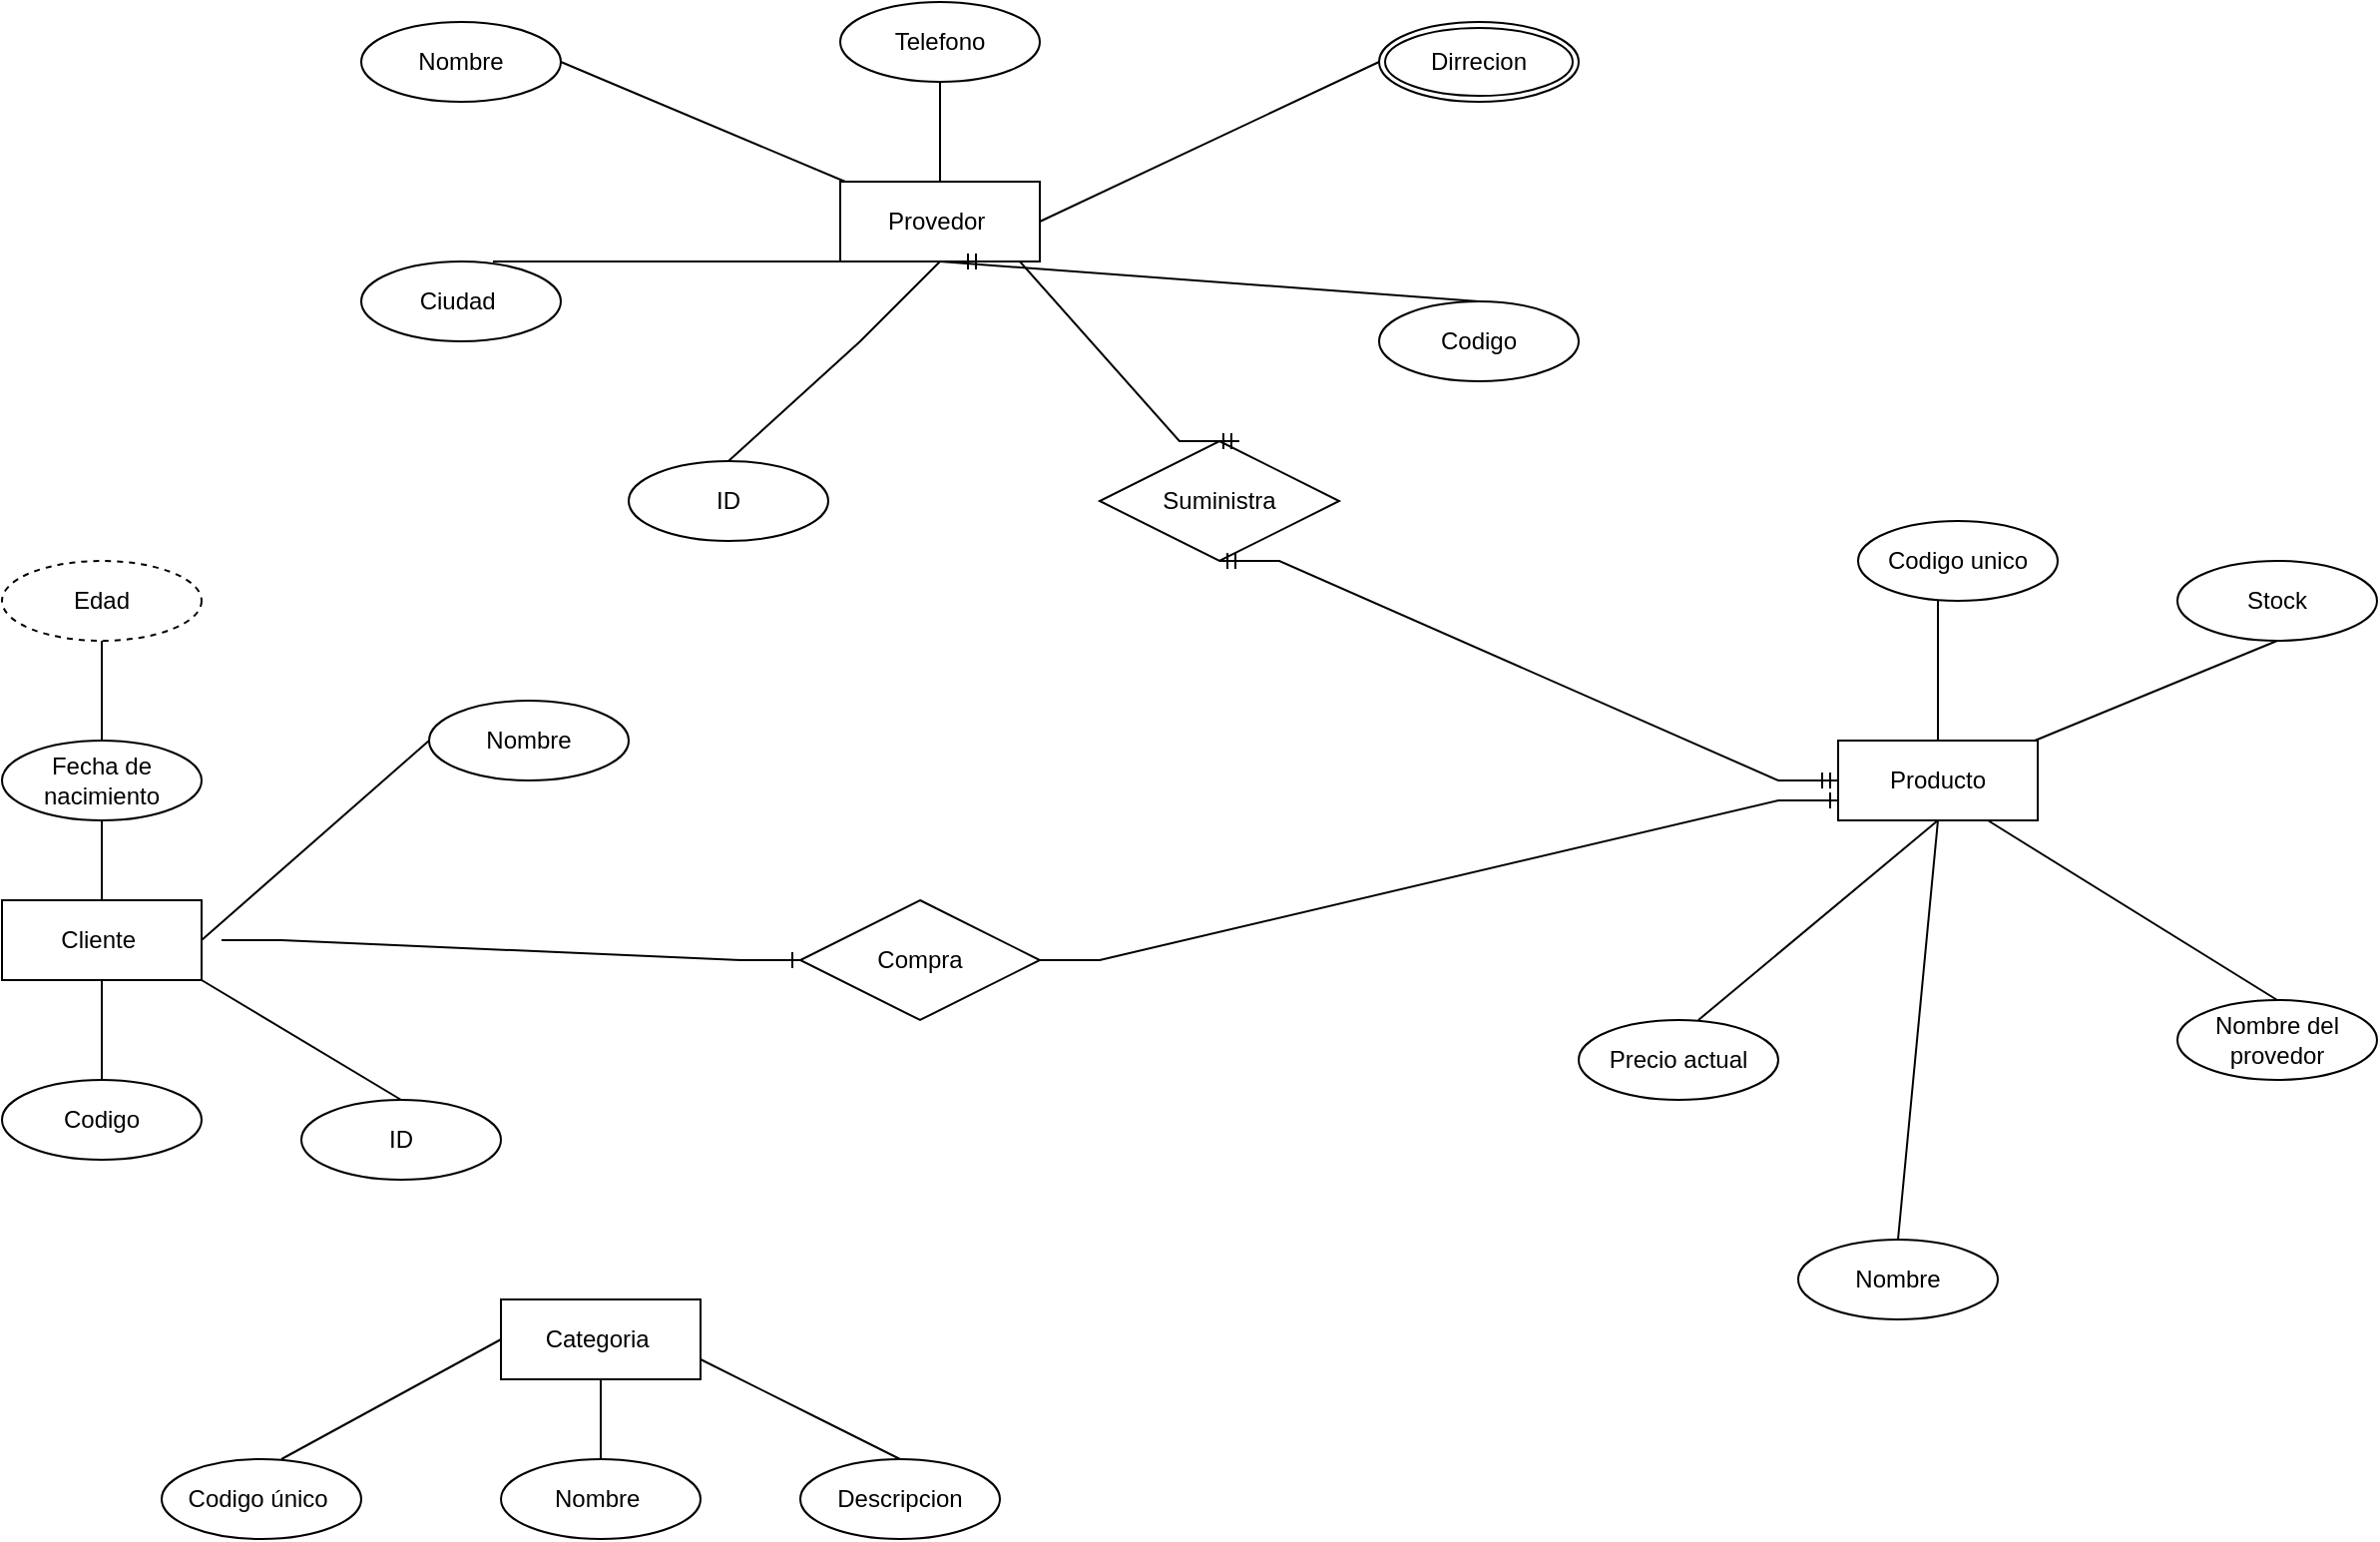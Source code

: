 <mxfile version="28.1.0">
  <diagram name="Página-1" id="oNXKOzVI4zQyK1Gj1o2h">
    <mxGraphModel dx="852" dy="1606" grid="1" gridSize="10" guides="1" tooltips="1" connect="1" arrows="1" fold="1" page="1" pageScale="1" pageWidth="827" pageHeight="1169" math="0" shadow="0">
      <root>
        <mxCell id="bZuBxN4-7xwh26Q07MRZ-0" />
        <mxCell id="bZuBxN4-7xwh26Q07MRZ-1" parent="bZuBxN4-7xwh26Q07MRZ-0" />
        <mxCell id="bjYPzdhpzL-SFKF2sNc7-6" value="Nombre" style="ellipse;whiteSpace=wrap;html=1;align=center;" parent="bZuBxN4-7xwh26Q07MRZ-1" vertex="1">
          <mxGeometry x="214" y="60" width="100" height="40" as="geometry" />
        </mxCell>
        <mxCell id="bjYPzdhpzL-SFKF2sNc7-3" value="Cliente&amp;nbsp;" style="whiteSpace=wrap;html=1;align=center;" parent="bZuBxN4-7xwh26Q07MRZ-1" vertex="1">
          <mxGeometry y="160" width="100" height="40" as="geometry" />
        </mxCell>
        <mxCell id="bjYPzdhpzL-SFKF2sNc7-4" value="Provedor&amp;nbsp;" style="whiteSpace=wrap;html=1;align=center;" parent="bZuBxN4-7xwh26Q07MRZ-1" vertex="1">
          <mxGeometry x="420" y="-200" width="100" height="40" as="geometry" />
        </mxCell>
        <mxCell id="bjYPzdhpzL-SFKF2sNc7-7" value="Fecha de nacimiento" style="ellipse;whiteSpace=wrap;html=1;align=center;" parent="bZuBxN4-7xwh26Q07MRZ-1" vertex="1">
          <mxGeometry y="80" width="100" height="40" as="geometry" />
        </mxCell>
        <mxCell id="bjYPzdhpzL-SFKF2sNc7-8" value="Edad" style="ellipse;whiteSpace=wrap;html=1;align=center;dashed=1;" parent="bZuBxN4-7xwh26Q07MRZ-1" vertex="1">
          <mxGeometry y="-10" width="100" height="40" as="geometry" />
        </mxCell>
        <mxCell id="bjYPzdhpzL-SFKF2sNc7-9" value="Codigo" style="ellipse;whiteSpace=wrap;html=1;align=center;" parent="bZuBxN4-7xwh26Q07MRZ-1" vertex="1">
          <mxGeometry y="250" width="100" height="40" as="geometry" />
        </mxCell>
        <mxCell id="bjYPzdhpzL-SFKF2sNc7-11" value="ID" style="ellipse;whiteSpace=wrap;html=1;align=center;" parent="bZuBxN4-7xwh26Q07MRZ-1" vertex="1">
          <mxGeometry x="150" y="260" width="100" height="40" as="geometry" />
        </mxCell>
        <mxCell id="bjYPzdhpzL-SFKF2sNc7-13" value="ID" style="ellipse;whiteSpace=wrap;html=1;align=center;" parent="bZuBxN4-7xwh26Q07MRZ-1" vertex="1">
          <mxGeometry x="314" y="-60" width="100" height="40" as="geometry" />
        </mxCell>
        <mxCell id="bjYPzdhpzL-SFKF2sNc7-14" value="Nombre" style="ellipse;whiteSpace=wrap;html=1;align=center;" parent="bZuBxN4-7xwh26Q07MRZ-1" vertex="1">
          <mxGeometry x="180" y="-280" width="100" height="40" as="geometry" />
        </mxCell>
        <mxCell id="bjYPzdhpzL-SFKF2sNc7-15" value="Codigo" style="ellipse;whiteSpace=wrap;html=1;align=center;" parent="bZuBxN4-7xwh26Q07MRZ-1" vertex="1">
          <mxGeometry x="690" y="-140" width="100" height="40" as="geometry" />
        </mxCell>
        <mxCell id="nIcvdX-K9WqGcsylBkkt-0" value="Ciudad&amp;nbsp;" style="ellipse;whiteSpace=wrap;html=1;align=center;" vertex="1" parent="bZuBxN4-7xwh26Q07MRZ-1">
          <mxGeometry x="180" y="-160" width="100" height="40" as="geometry" />
        </mxCell>
        <mxCell id="nIcvdX-K9WqGcsylBkkt-1" value="Telefono" style="ellipse;whiteSpace=wrap;html=1;align=center;" vertex="1" parent="bZuBxN4-7xwh26Q07MRZ-1">
          <mxGeometry x="420" y="-290" width="100" height="40" as="geometry" />
        </mxCell>
        <mxCell id="nIcvdX-K9WqGcsylBkkt-2" value="Dirrecion" style="ellipse;shape=doubleEllipse;margin=3;whiteSpace=wrap;html=1;align=center;" vertex="1" parent="bZuBxN4-7xwh26Q07MRZ-1">
          <mxGeometry x="690" y="-280" width="100" height="40" as="geometry" />
        </mxCell>
        <mxCell id="nIcvdX-K9WqGcsylBkkt-3" value="Precio actual" style="ellipse;whiteSpace=wrap;html=1;align=center;" vertex="1" parent="bZuBxN4-7xwh26Q07MRZ-1">
          <mxGeometry x="790" y="220" width="100" height="40" as="geometry" />
        </mxCell>
        <mxCell id="nIcvdX-K9WqGcsylBkkt-4" value="Nombre" style="ellipse;whiteSpace=wrap;html=1;align=center;" vertex="1" parent="bZuBxN4-7xwh26Q07MRZ-1">
          <mxGeometry x="900" y="330" width="100" height="40" as="geometry" />
        </mxCell>
        <mxCell id="nIcvdX-K9WqGcsylBkkt-5" value="Codigo unico" style="ellipse;whiteSpace=wrap;html=1;align=center;" vertex="1" parent="bZuBxN4-7xwh26Q07MRZ-1">
          <mxGeometry x="930" y="-30" width="100" height="40" as="geometry" />
        </mxCell>
        <mxCell id="nIcvdX-K9WqGcsylBkkt-6" value="Nombre del provedor" style="ellipse;whiteSpace=wrap;html=1;align=center;" vertex="1" parent="bZuBxN4-7xwh26Q07MRZ-1">
          <mxGeometry x="1090" y="210" width="100" height="40" as="geometry" />
        </mxCell>
        <mxCell id="nIcvdX-K9WqGcsylBkkt-7" value="Stock" style="ellipse;whiteSpace=wrap;html=1;align=center;" vertex="1" parent="bZuBxN4-7xwh26Q07MRZ-1">
          <mxGeometry x="1090" y="-10" width="100" height="40" as="geometry" />
        </mxCell>
        <mxCell id="nIcvdX-K9WqGcsylBkkt-8" value="Categoria&amp;nbsp;" style="whiteSpace=wrap;html=1;align=center;" vertex="1" parent="bZuBxN4-7xwh26Q07MRZ-1">
          <mxGeometry x="250" y="360" width="100" height="40" as="geometry" />
        </mxCell>
        <mxCell id="nIcvdX-K9WqGcsylBkkt-9" value="Codigo único&amp;nbsp;" style="ellipse;whiteSpace=wrap;html=1;align=center;" vertex="1" parent="bZuBxN4-7xwh26Q07MRZ-1">
          <mxGeometry x="80" y="440" width="100" height="40" as="geometry" />
        </mxCell>
        <mxCell id="nIcvdX-K9WqGcsylBkkt-10" value="Nombre&amp;nbsp;" style="ellipse;whiteSpace=wrap;html=1;align=center;" vertex="1" parent="bZuBxN4-7xwh26Q07MRZ-1">
          <mxGeometry x="250" y="440" width="100" height="40" as="geometry" />
        </mxCell>
        <mxCell id="nIcvdX-K9WqGcsylBkkt-11" value="Descripcion" style="ellipse;whiteSpace=wrap;html=1;align=center;" vertex="1" parent="bZuBxN4-7xwh26Q07MRZ-1">
          <mxGeometry x="400" y="440" width="100" height="40" as="geometry" />
        </mxCell>
        <mxCell id="nIcvdX-K9WqGcsylBkkt-18" value="" style="endArrow=none;html=1;rounded=0;entryX=0.5;entryY=0;entryDx=0;entryDy=0;exitX=1;exitY=0.75;exitDx=0;exitDy=0;" edge="1" parent="bZuBxN4-7xwh26Q07MRZ-1" source="nIcvdX-K9WqGcsylBkkt-8" target="nIcvdX-K9WqGcsylBkkt-11">
          <mxGeometry relative="1" as="geometry">
            <mxPoint x="380" y="400" as="sourcePoint" />
            <mxPoint x="500" y="379.5" as="targetPoint" />
            <Array as="points">
              <mxPoint x="410" y="420" />
            </Array>
          </mxGeometry>
        </mxCell>
        <mxCell id="nIcvdX-K9WqGcsylBkkt-21" value="" style="endArrow=none;html=1;rounded=0;entryX=0;entryY=0.5;entryDx=0;entryDy=0;" edge="1" parent="bZuBxN4-7xwh26Q07MRZ-1" target="nIcvdX-K9WqGcsylBkkt-8">
          <mxGeometry relative="1" as="geometry">
            <mxPoint x="140" y="440" as="sourcePoint" />
            <mxPoint x="520" y="300" as="targetPoint" />
          </mxGeometry>
        </mxCell>
        <mxCell id="nIcvdX-K9WqGcsylBkkt-22" value="" style="endArrow=none;html=1;rounded=0;entryX=0.5;entryY=0;entryDx=0;entryDy=0;exitX=0.5;exitY=1;exitDx=0;exitDy=0;" edge="1" parent="bZuBxN4-7xwh26Q07MRZ-1" source="nIcvdX-K9WqGcsylBkkt-8" target="nIcvdX-K9WqGcsylBkkt-10">
          <mxGeometry relative="1" as="geometry">
            <mxPoint x="290" y="390" as="sourcePoint" />
            <mxPoint x="450" y="390" as="targetPoint" />
          </mxGeometry>
        </mxCell>
        <mxCell id="nIcvdX-K9WqGcsylBkkt-23" value="" style="endArrow=none;html=1;rounded=0;exitX=0.5;exitY=1;exitDx=0;exitDy=0;" edge="1" parent="bZuBxN4-7xwh26Q07MRZ-1" source="bjYPzdhpzL-SFKF2sNc7-7">
          <mxGeometry relative="1" as="geometry">
            <mxPoint x="360" y="300" as="sourcePoint" />
            <mxPoint x="50" y="160" as="targetPoint" />
          </mxGeometry>
        </mxCell>
        <mxCell id="nIcvdX-K9WqGcsylBkkt-24" value="" style="endArrow=none;html=1;rounded=0;exitX=1;exitY=0.5;exitDx=0;exitDy=0;entryX=0;entryY=0.5;entryDx=0;entryDy=0;" edge="1" parent="bZuBxN4-7xwh26Q07MRZ-1" source="bjYPzdhpzL-SFKF2sNc7-3" target="bjYPzdhpzL-SFKF2sNc7-6">
          <mxGeometry relative="1" as="geometry">
            <mxPoint x="360" y="300" as="sourcePoint" />
            <mxPoint x="520" y="300" as="targetPoint" />
          </mxGeometry>
        </mxCell>
        <mxCell id="nIcvdX-K9WqGcsylBkkt-25" value="" style="endArrow=none;html=1;rounded=0;exitX=0.5;exitY=1;exitDx=0;exitDy=0;entryX=0.5;entryY=0;entryDx=0;entryDy=0;" edge="1" parent="bZuBxN4-7xwh26Q07MRZ-1" source="bjYPzdhpzL-SFKF2sNc7-3" target="bjYPzdhpzL-SFKF2sNc7-9">
          <mxGeometry relative="1" as="geometry">
            <mxPoint x="360" y="300" as="sourcePoint" />
            <mxPoint x="520" y="300" as="targetPoint" />
          </mxGeometry>
        </mxCell>
        <mxCell id="nIcvdX-K9WqGcsylBkkt-26" value="" style="endArrow=none;html=1;rounded=0;entryX=0.5;entryY=0;entryDx=0;entryDy=0;" edge="1" parent="bZuBxN4-7xwh26Q07MRZ-1" target="bjYPzdhpzL-SFKF2sNc7-11">
          <mxGeometry relative="1" as="geometry">
            <mxPoint x="100" y="200" as="sourcePoint" />
            <mxPoint x="520" y="300" as="targetPoint" />
          </mxGeometry>
        </mxCell>
        <mxCell id="nIcvdX-K9WqGcsylBkkt-27" value="" style="endArrow=none;html=1;rounded=0;exitX=0.5;exitY=1;exitDx=0;exitDy=0;" edge="1" parent="bZuBxN4-7xwh26Q07MRZ-1" source="bjYPzdhpzL-SFKF2sNc7-8" target="bjYPzdhpzL-SFKF2sNc7-7">
          <mxGeometry relative="1" as="geometry">
            <mxPoint x="240" y="-30" as="sourcePoint" />
            <mxPoint x="50" y="70" as="targetPoint" />
            <Array as="points">
              <mxPoint x="50" y="50" />
            </Array>
          </mxGeometry>
        </mxCell>
        <mxCell id="nIcvdX-K9WqGcsylBkkt-28" value="" style="endArrow=none;html=1;rounded=0;entryX=0.5;entryY=0;entryDx=0;entryDy=0;exitX=0.5;exitY=1;exitDx=0;exitDy=0;" edge="1" parent="bZuBxN4-7xwh26Q07MRZ-1" source="bjYPzdhpzL-SFKF2sNc7-4" target="bjYPzdhpzL-SFKF2sNc7-13">
          <mxGeometry relative="1" as="geometry">
            <mxPoint x="360" y="-100" as="sourcePoint" />
            <mxPoint x="520" y="-100" as="targetPoint" />
            <Array as="points">
              <mxPoint x="430" y="-120" />
            </Array>
          </mxGeometry>
        </mxCell>
        <mxCell id="nIcvdX-K9WqGcsylBkkt-29" value="" style="endArrow=none;html=1;rounded=0;exitX=1;exitY=0.5;exitDx=0;exitDy=0;entryX=0;entryY=0.5;entryDx=0;entryDy=0;" edge="1" parent="bZuBxN4-7xwh26Q07MRZ-1" source="bjYPzdhpzL-SFKF2sNc7-4" target="nIcvdX-K9WqGcsylBkkt-2">
          <mxGeometry relative="1" as="geometry">
            <mxPoint x="360" y="-100" as="sourcePoint" />
            <mxPoint x="520" y="-100" as="targetPoint" />
          </mxGeometry>
        </mxCell>
        <mxCell id="nIcvdX-K9WqGcsylBkkt-30" value="" style="endArrow=none;html=1;rounded=0;" edge="1" parent="bZuBxN4-7xwh26Q07MRZ-1" source="nIcvdX-K9WqGcsylBkkt-1" target="bjYPzdhpzL-SFKF2sNc7-4">
          <mxGeometry relative="1" as="geometry">
            <mxPoint x="510" y="-20" as="sourcePoint" />
            <mxPoint x="520" y="-100" as="targetPoint" />
          </mxGeometry>
        </mxCell>
        <mxCell id="nIcvdX-K9WqGcsylBkkt-31" value="" style="endArrow=none;html=1;rounded=0;exitX=1;exitY=0.5;exitDx=0;exitDy=0;" edge="1" parent="bZuBxN4-7xwh26Q07MRZ-1" source="bjYPzdhpzL-SFKF2sNc7-14" target="bjYPzdhpzL-SFKF2sNc7-4">
          <mxGeometry relative="1" as="geometry">
            <mxPoint x="370" y="-10" as="sourcePoint" />
            <mxPoint x="520" y="-100" as="targetPoint" />
            <Array as="points" />
          </mxGeometry>
        </mxCell>
        <mxCell id="nIcvdX-K9WqGcsylBkkt-32" value="" style="endArrow=none;html=1;rounded=0;entryX=0.5;entryY=0;entryDx=0;entryDy=0;" edge="1" parent="bZuBxN4-7xwh26Q07MRZ-1" target="bjYPzdhpzL-SFKF2sNc7-15">
          <mxGeometry relative="1" as="geometry">
            <mxPoint x="470" y="-160" as="sourcePoint" />
            <mxPoint x="860" y="210" as="targetPoint" />
            <Array as="points" />
          </mxGeometry>
        </mxCell>
        <mxCell id="nIcvdX-K9WqGcsylBkkt-33" value="" style="endArrow=none;html=1;rounded=0;exitX=0.66;exitY=0;exitDx=0;exitDy=0;exitPerimeter=0;entryX=0.25;entryY=1;entryDx=0;entryDy=0;" edge="1" parent="bZuBxN4-7xwh26Q07MRZ-1" source="nIcvdX-K9WqGcsylBkkt-0" target="bjYPzdhpzL-SFKF2sNc7-4">
          <mxGeometry relative="1" as="geometry">
            <mxPoint x="360" y="-100" as="sourcePoint" />
            <mxPoint x="520" y="-100" as="targetPoint" />
          </mxGeometry>
        </mxCell>
        <mxCell id="nIcvdX-K9WqGcsylBkkt-35" value="" style="endArrow=none;html=1;rounded=0;exitX=0.6;exitY=0;exitDx=0;exitDy=0;exitPerimeter=0;entryX=0.5;entryY=1;entryDx=0;entryDy=0;" edge="1" parent="bZuBxN4-7xwh26Q07MRZ-1" source="nIcvdX-K9WqGcsylBkkt-3" target="bjYPzdhpzL-SFKF2sNc7-5">
          <mxGeometry relative="1" as="geometry">
            <mxPoint x="960" y="210" as="sourcePoint" />
            <mxPoint x="1120" y="210" as="targetPoint" />
            <Array as="points" />
          </mxGeometry>
        </mxCell>
        <mxCell id="nIcvdX-K9WqGcsylBkkt-36" value="" style="endArrow=none;html=1;rounded=0;exitX=0.5;exitY=0;exitDx=0;exitDy=0;entryX=0.4;entryY=1;entryDx=0;entryDy=0;entryPerimeter=0;" edge="1" parent="bZuBxN4-7xwh26Q07MRZ-1" source="bjYPzdhpzL-SFKF2sNc7-5" target="nIcvdX-K9WqGcsylBkkt-5">
          <mxGeometry relative="1" as="geometry">
            <mxPoint x="970" y="90" as="sourcePoint" />
            <mxPoint x="960" y="40" as="targetPoint" />
          </mxGeometry>
        </mxCell>
        <mxCell id="nIcvdX-K9WqGcsylBkkt-37" value="" style="endArrow=none;html=1;rounded=0;entryX=0.5;entryY=0;entryDx=0;entryDy=0;exitX=0.5;exitY=1;exitDx=0;exitDy=0;" edge="1" parent="bZuBxN4-7xwh26Q07MRZ-1" source="bjYPzdhpzL-SFKF2sNc7-5" target="nIcvdX-K9WqGcsylBkkt-4">
          <mxGeometry relative="1" as="geometry">
            <mxPoint x="930" y="120" as="sourcePoint" />
            <mxPoint x="730" y="170" as="targetPoint" />
            <Array as="points" />
          </mxGeometry>
        </mxCell>
        <mxCell id="nIcvdX-K9WqGcsylBkkt-38" value="" style="endArrow=none;html=1;rounded=0;entryX=0.5;entryY=0;entryDx=0;entryDy=0;exitX=0.75;exitY=1;exitDx=0;exitDy=0;" edge="1" parent="bZuBxN4-7xwh26Q07MRZ-1" source="bjYPzdhpzL-SFKF2sNc7-5" target="nIcvdX-K9WqGcsylBkkt-6">
          <mxGeometry relative="1" as="geometry">
            <mxPoint x="930" y="280" as="sourcePoint" />
            <mxPoint x="1030" y="300" as="targetPoint" />
          </mxGeometry>
        </mxCell>
        <mxCell id="nIcvdX-K9WqGcsylBkkt-39" value="" style="endArrow=none;html=1;rounded=0;exitX=0.5;exitY=1;exitDx=0;exitDy=0;" edge="1" parent="bZuBxN4-7xwh26Q07MRZ-1" source="nIcvdX-K9WqGcsylBkkt-7" target="bjYPzdhpzL-SFKF2sNc7-5">
          <mxGeometry relative="1" as="geometry">
            <mxPoint x="960" y="210" as="sourcePoint" />
            <mxPoint x="1120" y="210" as="targetPoint" />
          </mxGeometry>
        </mxCell>
        <mxCell id="bjYPzdhpzL-SFKF2sNc7-5" value="Producto" style="whiteSpace=wrap;html=1;align=center;" parent="bZuBxN4-7xwh26Q07MRZ-1" vertex="1">
          <mxGeometry x="920" y="80" width="100" height="40" as="geometry" />
        </mxCell>
        <mxCell id="nIcvdX-K9WqGcsylBkkt-41" value="Suministra" style="shape=rhombus;perimeter=rhombusPerimeter;whiteSpace=wrap;html=1;align=center;" vertex="1" parent="bZuBxN4-7xwh26Q07MRZ-1">
          <mxGeometry x="550" y="-70" width="120" height="60" as="geometry" />
        </mxCell>
        <mxCell id="nIcvdX-K9WqGcsylBkkt-45" value="" style="edgeStyle=entityRelationEdgeStyle;fontSize=12;html=1;endArrow=ERmandOne;startArrow=ERmandOne;rounded=0;entryX=0.6;entryY=1;entryDx=0;entryDy=0;entryPerimeter=0;exitX=0.583;exitY=0;exitDx=0;exitDy=0;exitPerimeter=0;" edge="1" parent="bZuBxN4-7xwh26Q07MRZ-1" source="nIcvdX-K9WqGcsylBkkt-41" target="bjYPzdhpzL-SFKF2sNc7-4">
          <mxGeometry width="100" height="100" relative="1" as="geometry">
            <mxPoint x="590" y="150" as="sourcePoint" />
            <mxPoint x="690" y="50" as="targetPoint" />
          </mxGeometry>
        </mxCell>
        <mxCell id="nIcvdX-K9WqGcsylBkkt-46" value="" style="edgeStyle=entityRelationEdgeStyle;fontSize=12;html=1;endArrow=ERmandOne;startArrow=ERmandOne;rounded=0;exitX=0.5;exitY=1;exitDx=0;exitDy=0;entryX=0;entryY=0.5;entryDx=0;entryDy=0;" edge="1" parent="bZuBxN4-7xwh26Q07MRZ-1" source="nIcvdX-K9WqGcsylBkkt-41" target="bjYPzdhpzL-SFKF2sNc7-5">
          <mxGeometry width="100" height="100" relative="1" as="geometry">
            <mxPoint x="560" y="270" as="sourcePoint" />
            <mxPoint x="890" y="270" as="targetPoint" />
            <Array as="points">
              <mxPoint x="570" y="250" />
            </Array>
          </mxGeometry>
        </mxCell>
        <mxCell id="nIcvdX-K9WqGcsylBkkt-47" value="Compra" style="shape=rhombus;perimeter=rhombusPerimeter;whiteSpace=wrap;html=1;align=center;" vertex="1" parent="bZuBxN4-7xwh26Q07MRZ-1">
          <mxGeometry x="400" y="160" width="120" height="60" as="geometry" />
        </mxCell>
        <mxCell id="nIcvdX-K9WqGcsylBkkt-48" value="" style="edgeStyle=entityRelationEdgeStyle;fontSize=12;html=1;endArrow=ERone;endFill=1;rounded=0;entryX=0;entryY=0.5;entryDx=0;entryDy=0;" edge="1" parent="bZuBxN4-7xwh26Q07MRZ-1" target="nIcvdX-K9WqGcsylBkkt-47">
          <mxGeometry width="100" height="100" relative="1" as="geometry">
            <mxPoint x="110" y="180" as="sourcePoint" />
            <mxPoint x="250" y="100" as="targetPoint" />
          </mxGeometry>
        </mxCell>
        <mxCell id="nIcvdX-K9WqGcsylBkkt-49" value="" style="edgeStyle=entityRelationEdgeStyle;fontSize=12;html=1;endArrow=ERone;endFill=1;rounded=0;" edge="1" parent="bZuBxN4-7xwh26Q07MRZ-1" source="nIcvdX-K9WqGcsylBkkt-47">
          <mxGeometry width="100" height="100" relative="1" as="geometry">
            <mxPoint x="530" y="180" as="sourcePoint" />
            <mxPoint x="920" y="110" as="targetPoint" />
          </mxGeometry>
        </mxCell>
      </root>
    </mxGraphModel>
  </diagram>
</mxfile>
